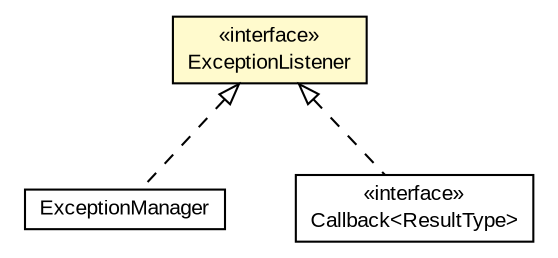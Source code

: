 #!/usr/local/bin/dot
#
# Class diagram 
# Generated by UMLGraph version 5.1 (http://www.umlgraph.org/)
#

digraph G {
	edge [fontname="arial",fontsize=10,labelfontname="arial",labelfontsize=10];
	node [fontname="arial",fontsize=10,shape=plaintext];
	nodesep=0.25;
	ranksep=0.5;
	// io.nextweb.operations.exceptions.ExceptionManager
	c4383 [label=<<table title="io.nextweb.operations.exceptions.ExceptionManager" border="0" cellborder="1" cellspacing="0" cellpadding="2" port="p" href="../operations/exceptions/ExceptionManager.html">
		<tr><td><table border="0" cellspacing="0" cellpadding="1">
<tr><td align="center" balign="center"> ExceptionManager </td></tr>
		</table></td></tr>
		</table>>, fontname="arial", fontcolor="black", fontsize=10.0];
	// io.nextweb.operations.callbacks.Callback<ResultType>
	c4395 [label=<<table title="io.nextweb.operations.callbacks.Callback" border="0" cellborder="1" cellspacing="0" cellpadding="2" port="p" href="../operations/callbacks/Callback.html">
		<tr><td><table border="0" cellspacing="0" cellpadding="1">
<tr><td align="center" balign="center"> &#171;interface&#187; </td></tr>
<tr><td align="center" balign="center"> Callback&lt;ResultType&gt; </td></tr>
		</table></td></tr>
		</table>>, fontname="arial", fontcolor="black", fontsize=10.0];
	// io.nextweb.fn.ExceptionListener
	c4416 [label=<<table title="io.nextweb.fn.ExceptionListener" border="0" cellborder="1" cellspacing="0" cellpadding="2" port="p" bgcolor="lemonChiffon" href="./ExceptionListener.html">
		<tr><td><table border="0" cellspacing="0" cellpadding="1">
<tr><td align="center" balign="center"> &#171;interface&#187; </td></tr>
<tr><td align="center" balign="center"> ExceptionListener </td></tr>
		</table></td></tr>
		</table>>, fontname="arial", fontcolor="black", fontsize=10.0];
	//io.nextweb.operations.exceptions.ExceptionManager implements io.nextweb.fn.ExceptionListener
	c4416:p -> c4383:p [dir=back,arrowtail=empty,style=dashed];
	//io.nextweb.operations.callbacks.Callback<ResultType> implements io.nextweb.fn.ExceptionListener
	c4416:p -> c4395:p [dir=back,arrowtail=empty,style=dashed];
}

